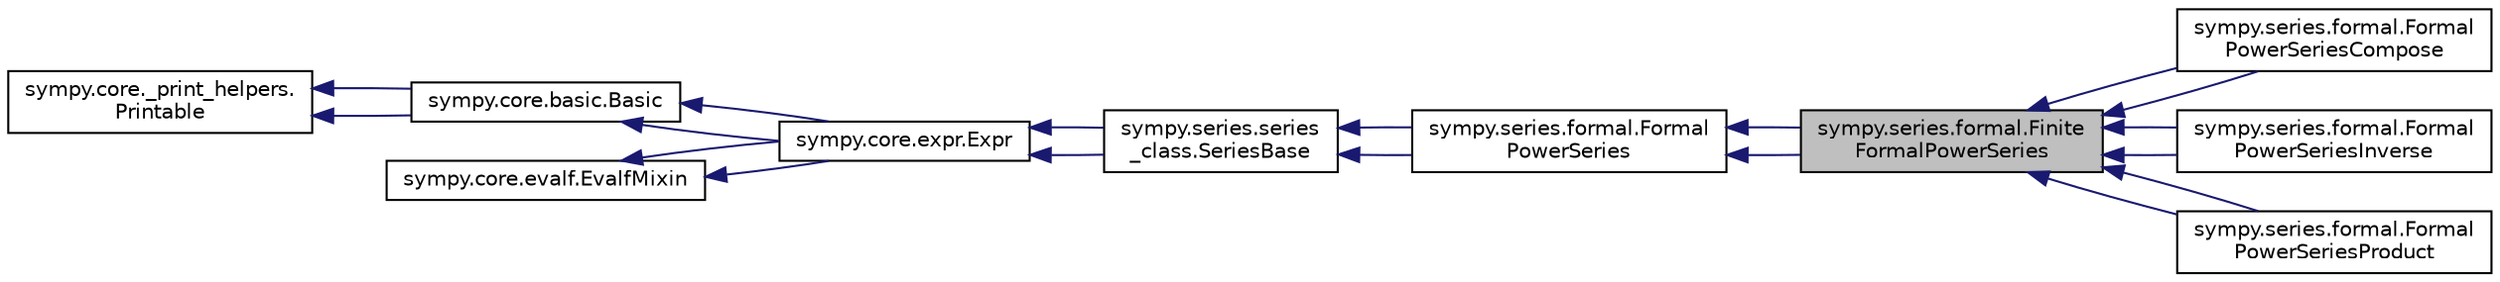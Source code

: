 digraph "sympy.series.formal.FiniteFormalPowerSeries"
{
 // LATEX_PDF_SIZE
  edge [fontname="Helvetica",fontsize="10",labelfontname="Helvetica",labelfontsize="10"];
  node [fontname="Helvetica",fontsize="10",shape=record];
  rankdir="LR";
  Node1 [label="sympy.series.formal.Finite\lFormalPowerSeries",height=0.2,width=0.4,color="black", fillcolor="grey75", style="filled", fontcolor="black",tooltip=" "];
  Node2 -> Node1 [dir="back",color="midnightblue",fontsize="10",style="solid",fontname="Helvetica"];
  Node2 [label="sympy.series.formal.Formal\lPowerSeries",height=0.2,width=0.4,color="black", fillcolor="white", style="filled",URL="$classsympy_1_1series_1_1formal_1_1FormalPowerSeries.html",tooltip=" "];
  Node3 -> Node2 [dir="back",color="midnightblue",fontsize="10",style="solid",fontname="Helvetica"];
  Node3 [label="sympy.series.series\l_class.SeriesBase",height=0.2,width=0.4,color="black", fillcolor="white", style="filled",URL="$classsympy_1_1series_1_1series__class_1_1SeriesBase.html",tooltip=" "];
  Node4 -> Node3 [dir="back",color="midnightblue",fontsize="10",style="solid",fontname="Helvetica"];
  Node4 [label="sympy.core.expr.Expr",height=0.2,width=0.4,color="black", fillcolor="white", style="filled",URL="$classsympy_1_1core_1_1expr_1_1Expr.html",tooltip=" "];
  Node5 -> Node4 [dir="back",color="midnightblue",fontsize="10",style="solid",fontname="Helvetica"];
  Node5 [label="sympy.core.basic.Basic",height=0.2,width=0.4,color="black", fillcolor="white", style="filled",URL="$classsympy_1_1core_1_1basic_1_1Basic.html",tooltip=" "];
  Node6 -> Node5 [dir="back",color="midnightblue",fontsize="10",style="solid",fontname="Helvetica"];
  Node6 [label="sympy.core._print_helpers.\lPrintable",height=0.2,width=0.4,color="black", fillcolor="white", style="filled",URL="$classsympy_1_1core_1_1__print__helpers_1_1Printable.html",tooltip=" "];
  Node6 -> Node5 [dir="back",color="midnightblue",fontsize="10",style="solid",fontname="Helvetica"];
  Node7 -> Node4 [dir="back",color="midnightblue",fontsize="10",style="solid",fontname="Helvetica"];
  Node7 [label="sympy.core.evalf.EvalfMixin",height=0.2,width=0.4,color="black", fillcolor="white", style="filled",URL="$classsympy_1_1core_1_1evalf_1_1EvalfMixin.html",tooltip=" "];
  Node5 -> Node4 [dir="back",color="midnightblue",fontsize="10",style="solid",fontname="Helvetica"];
  Node7 -> Node4 [dir="back",color="midnightblue",fontsize="10",style="solid",fontname="Helvetica"];
  Node4 -> Node3 [dir="back",color="midnightblue",fontsize="10",style="solid",fontname="Helvetica"];
  Node3 -> Node2 [dir="back",color="midnightblue",fontsize="10",style="solid",fontname="Helvetica"];
  Node2 -> Node1 [dir="back",color="midnightblue",fontsize="10",style="solid",fontname="Helvetica"];
  Node1 -> Node8 [dir="back",color="midnightblue",fontsize="10",style="solid",fontname="Helvetica"];
  Node8 [label="sympy.series.formal.Formal\lPowerSeriesCompose",height=0.2,width=0.4,color="black", fillcolor="white", style="filled",URL="$classsympy_1_1series_1_1formal_1_1FormalPowerSeriesCompose.html",tooltip=" "];
  Node1 -> Node8 [dir="back",color="midnightblue",fontsize="10",style="solid",fontname="Helvetica"];
  Node1 -> Node9 [dir="back",color="midnightblue",fontsize="10",style="solid",fontname="Helvetica"];
  Node9 [label="sympy.series.formal.Formal\lPowerSeriesInverse",height=0.2,width=0.4,color="black", fillcolor="white", style="filled",URL="$classsympy_1_1series_1_1formal_1_1FormalPowerSeriesInverse.html",tooltip=" "];
  Node1 -> Node9 [dir="back",color="midnightblue",fontsize="10",style="solid",fontname="Helvetica"];
  Node1 -> Node10 [dir="back",color="midnightblue",fontsize="10",style="solid",fontname="Helvetica"];
  Node10 [label="sympy.series.formal.Formal\lPowerSeriesProduct",height=0.2,width=0.4,color="black", fillcolor="white", style="filled",URL="$classsympy_1_1series_1_1formal_1_1FormalPowerSeriesProduct.html",tooltip=" "];
  Node1 -> Node10 [dir="back",color="midnightblue",fontsize="10",style="solid",fontname="Helvetica"];
}
